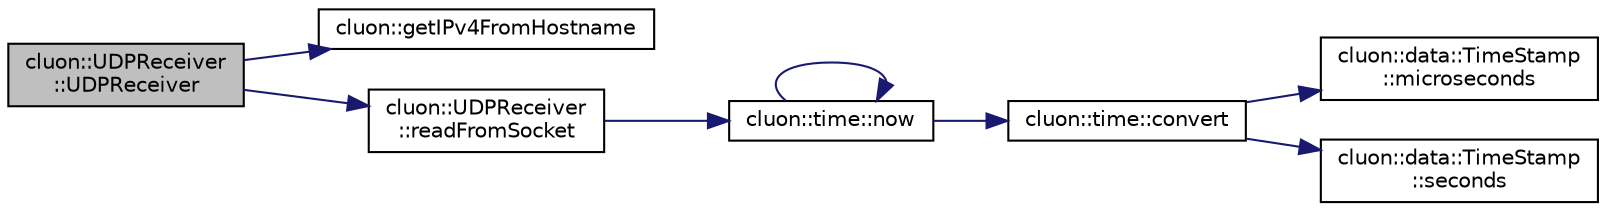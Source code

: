 digraph "cluon::UDPReceiver::UDPReceiver"
{
 // LATEX_PDF_SIZE
  edge [fontname="Helvetica",fontsize="10",labelfontname="Helvetica",labelfontsize="10"];
  node [fontname="Helvetica",fontsize="10",shape=record];
  rankdir="LR";
  Node1 [label="cluon::UDPReceiver\l::UDPReceiver",height=0.2,width=0.4,color="black", fillcolor="grey75", style="filled", fontcolor="black",tooltip=" "];
  Node1 -> Node2 [color="midnightblue",fontsize="10",style="solid"];
  Node2 [label="cluon::getIPv4FromHostname",height=0.2,width=0.4,color="black", fillcolor="white", style="filled",URL="$namespacecluon.html#ad2106ef443cf03fcc23de2e75016d79e",tooltip=" "];
  Node1 -> Node3 [color="midnightblue",fontsize="10",style="solid"];
  Node3 [label="cluon::UDPReceiver\l::readFromSocket",height=0.2,width=0.4,color="black", fillcolor="white", style="filled",URL="$classcluon_1_1UDPReceiver.html#abacf832ad3a811b596fe7eb6d88f92b7",tooltip=" "];
  Node3 -> Node4 [color="midnightblue",fontsize="10",style="solid"];
  Node4 [label="cluon::time::now",height=0.2,width=0.4,color="black", fillcolor="white", style="filled",URL="$namespacecluon_1_1time.html#a4265a23bd4bd2b5ed37abff8dffddd25",tooltip=" "];
  Node4 -> Node5 [color="midnightblue",fontsize="10",style="solid"];
  Node5 [label="cluon::time::convert",height=0.2,width=0.4,color="black", fillcolor="white", style="filled",URL="$namespacecluon_1_1time.html#ae2df73301f037b992abdb8b66c5e35b3",tooltip=" "];
  Node5 -> Node6 [color="midnightblue",fontsize="10",style="solid"];
  Node6 [label="cluon::data::TimeStamp\l::microseconds",height=0.2,width=0.4,color="black", fillcolor="white", style="filled",URL="$classcluon_1_1data_1_1TimeStamp.html#a6330ea6b06cdce2b2a30098f3ec87a9a",tooltip=" "];
  Node5 -> Node7 [color="midnightblue",fontsize="10",style="solid"];
  Node7 [label="cluon::data::TimeStamp\l::seconds",height=0.2,width=0.4,color="black", fillcolor="white", style="filled",URL="$classcluon_1_1data_1_1TimeStamp.html#ac8c0f1d9f06177d7dd8568261fe14dac",tooltip=" "];
  Node4 -> Node4 [color="midnightblue",fontsize="10",style="solid"];
}

